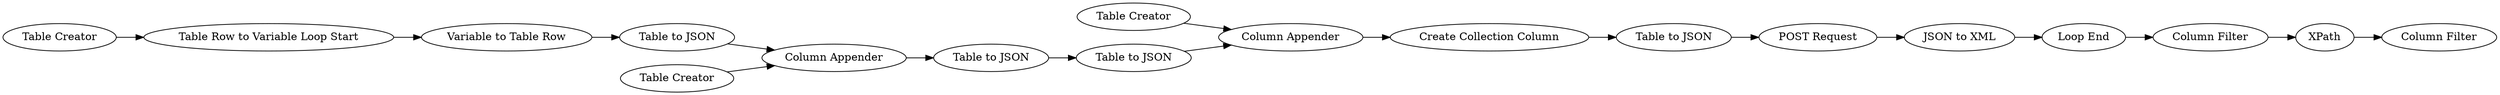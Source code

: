 digraph {
	254 -> 283
	3 -> 251
	252 -> 278
	278 -> 276
	282 -> 270
	273 -> 276
	272 -> 274
	280 -> 283
	251 -> 252
	271 -> 282
	279 -> 280
	276 -> 279
	275 -> 272
	274 -> 277
	270 -> 275
	281 -> 271
	283 -> 281
	283 [label="Column Appender"]
	274 [label=XPath]
	251 [label="Table Row to Variable Loop Start"]
	275 [label="Loop End"]
	270 [label="JSON to XML"]
	277 [label="Column Filter"]
	280 [label="Table to JSON"]
	273 [label="Table Creator"]
	279 [label="Table to JSON"]
	272 [label="Column Filter"]
	252 [label="Variable to Table Row"]
	276 [label="Column Appender"]
	282 [label="POST Request"]
	271 [label="Table to JSON"]
	3 [label="Table Creator"]
	278 [label="Table to JSON"]
	254 [label="Table Creator"]
	281 [label="Create Collection Column"]
	rankdir=LR
}
